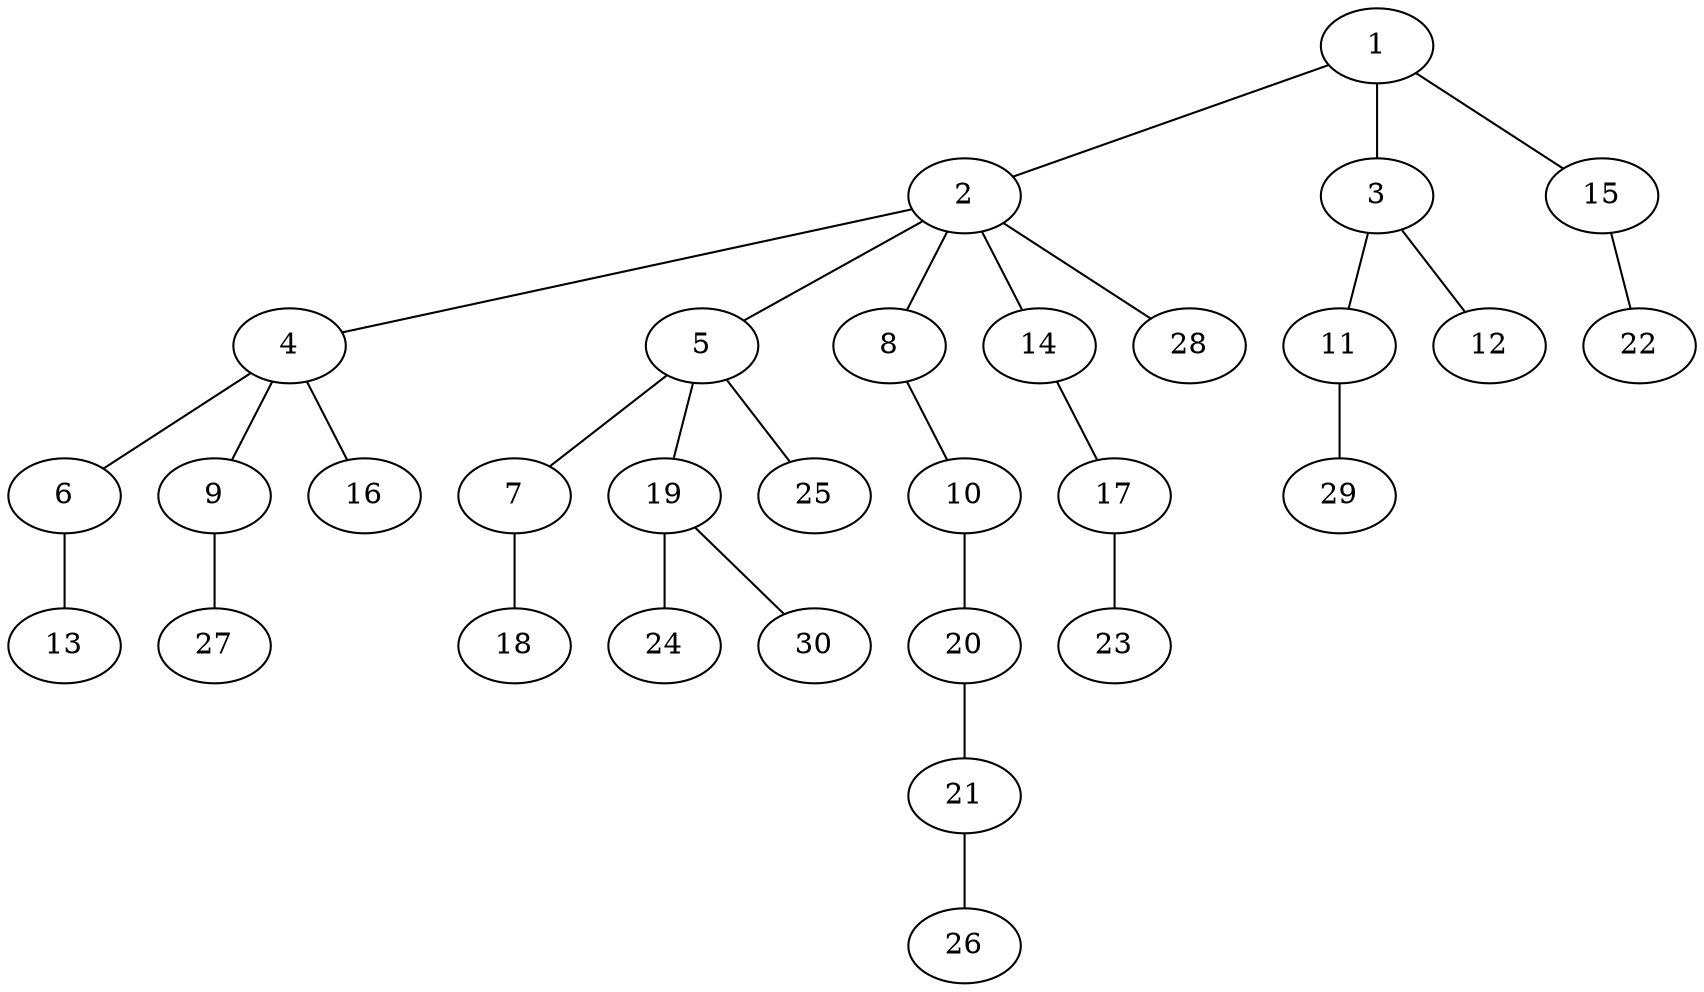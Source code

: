 graph graphname {1--2
1--3
1--15
2--4
2--5
2--8
2--14
2--28
3--11
3--12
4--6
4--9
4--16
5--7
5--19
5--25
6--13
7--18
8--10
9--27
10--20
11--29
14--17
15--22
17--23
19--24
19--30
20--21
21--26
}